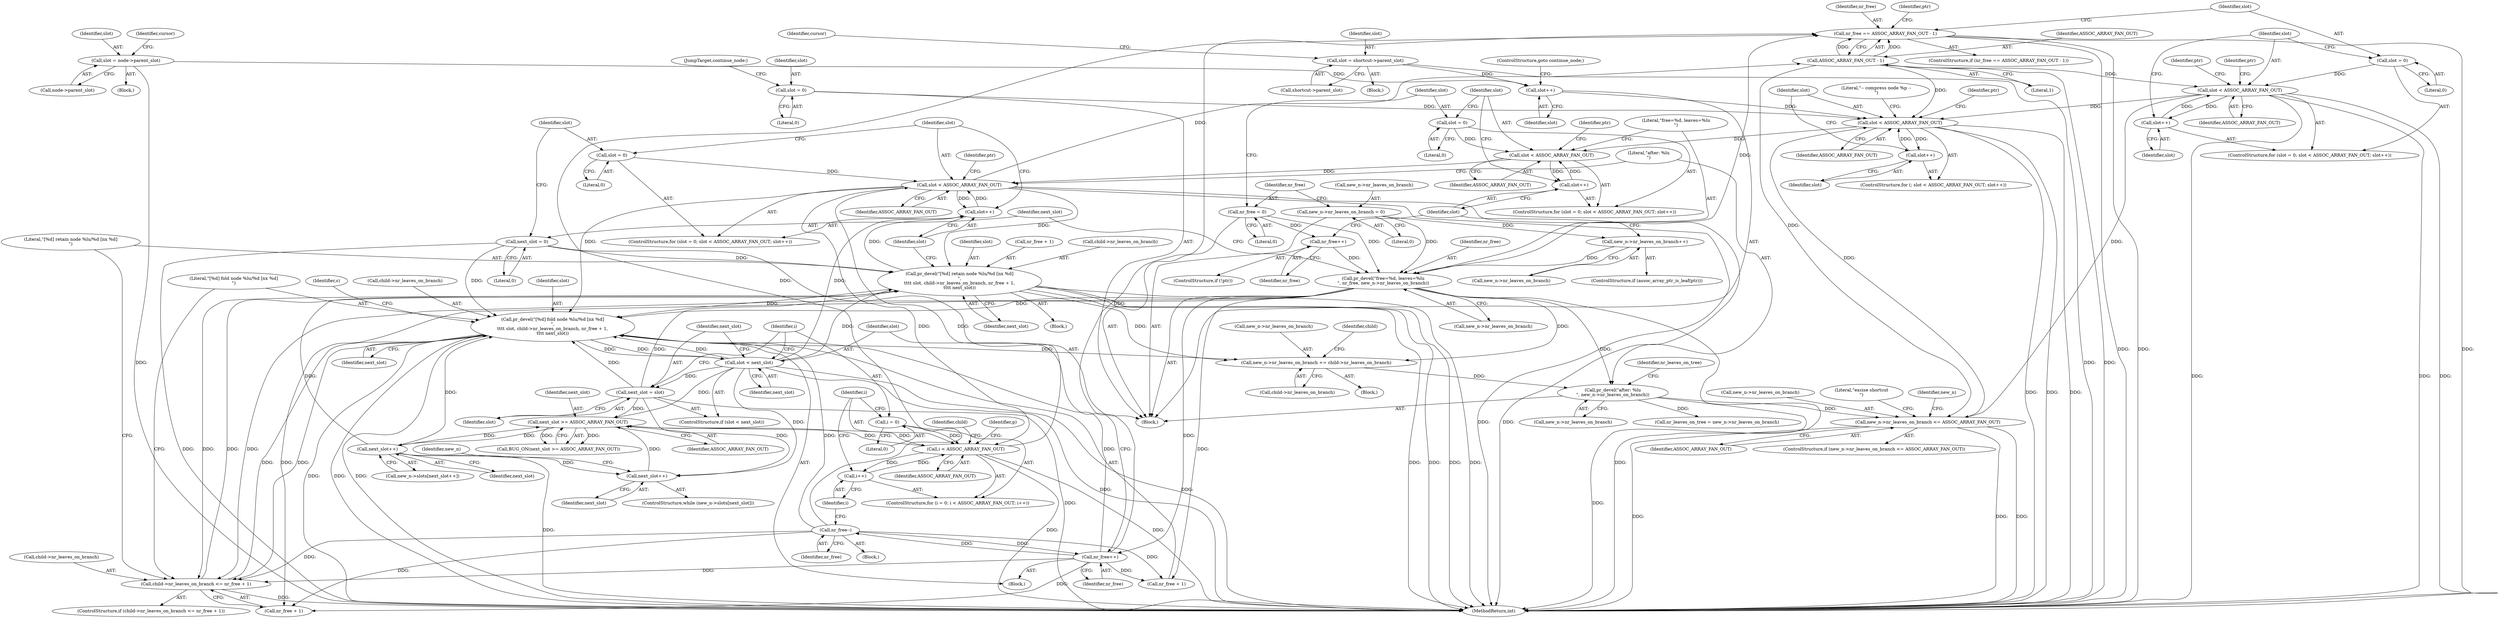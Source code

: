 digraph "0_linux_95389b08d93d5c06ec63ab49bd732b0069b7c35e@API" {
"1000584" [label="(Call,nr_free == ASSOC_ARRAY_FAN_OUT - 1)"];
"1000557" [label="(Call,nr_free--)"];
"1000503" [label="(Call,nr_free++)"];
"1000413" [label="(Call,pr_devel(\"free=%d, leaves=%lu\n\", nr_free, new_n->nr_leaves_on_branch))"];
"1000403" [label="(Call,nr_free++)"];
"1000380" [label="(Call,nr_free = 0)"];
"1000375" [label="(Call,new_n->nr_leaves_on_branch = 0)"];
"1000409" [label="(Call,new_n->nr_leaves_on_branch++)"];
"1000586" [label="(Call,ASSOC_ARRAY_FAN_OUT - 1)"];
"1000426" [label="(Call,slot < ASSOC_ARRAY_FAN_OUT)"];
"1000423" [label="(Call,slot = 0)"];
"1000429" [label="(Call,slot++)"];
"1000506" [label="(Call,slot < next_slot)"];
"1000484" [label="(Call,pr_devel(\"[%d] fold node %lu/%d [nx %d]\n\",\n\t\t\t\t slot, child->nr_leaves_on_branch, nr_free + 1,\n\t\t\t\t next_slot))"];
"1000476" [label="(Call,child->nr_leaves_on_branch <= nr_free + 1)"];
"1000563" [label="(Call,pr_devel(\"[%d] retain node %lu/%d [nx %d]\n\",\n\t\t\t\t slot, child->nr_leaves_on_branch, nr_free + 1,\n\t\t\t\t next_slot))"];
"1000509" [label="(Call,next_slot = slot)"];
"1000419" [label="(Call,next_slot = 0)"];
"1000554" [label="(Call,next_slot++)"];
"1000546" [label="(Call,next_slot >= ASSOC_ARRAY_FAN_OUT)"];
"1000543" [label="(Call,next_slot++)"];
"1000516" [label="(Call,i < ASSOC_ARRAY_FAN_OUT)"];
"1000519" [label="(Call,i++)"];
"1000513" [label="(Call,i = 0)"];
"1000387" [label="(Call,slot < ASSOC_ARRAY_FAN_OUT)"];
"1000390" [label="(Call,slot++)"];
"1000384" [label="(Call,slot = 0)"];
"1000326" [label="(Call,slot < ASSOC_ARRAY_FAN_OUT)"];
"1000843" [label="(Call,slot++)"];
"1000828" [label="(Call,slot = node->parent_slot)"];
"1000816" [label="(Call,slot = shortcut->parent_slot)"];
"1000329" [label="(Call,slot++)"];
"1000321" [label="(Call,slot = 0)"];
"1000751" [label="(Call,new_n->nr_leaves_on_branch <= ASSOC_ARRAY_FAN_OUT)"];
"1000573" [label="(Call,pr_devel(\"after: %lu\n\", new_n->nr_leaves_on_branch))"];
"1000468" [label="(Call,new_n->nr_leaves_on_branch += child->nr_leaves_on_branch)"];
"1000594" [label="(Call,slot < ASSOC_ARRAY_FAN_OUT)"];
"1000597" [label="(Call,slot++)"];
"1000591" [label="(Call,slot = 0)"];
"1000400" [label="(ControlStructure,if (!ptr))"];
"1000827" [label="(Block,)"];
"1000385" [label="(Identifier,slot)"];
"1000388" [label="(Identifier,slot)"];
"1000573" [label="(Call,pr_devel(\"after: %lu\n\", new_n->nr_leaves_on_branch))"];
"1000507" [label="(Identifier,slot)"];
"1000420" [label="(Identifier,next_slot)"];
"1000544" [label="(Identifier,next_slot)"];
"1000597" [label="(Call,slot++)"];
"1000416" [label="(Call,new_n->nr_leaves_on_branch)"];
"1000406" [label="(ControlStructure,if (assoc_array_ptr_is_leaf(ptr)))"];
"1000386" [label="(Literal,0)"];
"1000484" [label="(Call,pr_devel(\"[%d] fold node %lu/%d [nx %d]\n\",\n\t\t\t\t slot, child->nr_leaves_on_branch, nr_free + 1,\n\t\t\t\t next_slot))"];
"1000503" [label="(Call,nr_free++)"];
"1000547" [label="(Identifier,next_slot)"];
"1000510" [label="(Identifier,next_slot)"];
"1000472" [label="(Call,child->nr_leaves_on_branch)"];
"1000428" [label="(Identifier,ASSOC_ARRAY_FAN_OUT)"];
"1000375" [label="(Call,new_n->nr_leaves_on_branch = 0)"];
"1000548" [label="(Identifier,ASSOC_ARRAY_FAN_OUT)"];
"1000519" [label="(Call,i++)"];
"1000325" [label="(ControlStructure,for (; slot < ASSOC_ARRAY_FAN_OUT; slot++))"];
"1000426" [label="(Call,slot < ASSOC_ARRAY_FAN_OUT)"];
"1000506" [label="(Call,slot < next_slot)"];
"1000404" [label="(Identifier,nr_free)"];
"1000486" [label="(Identifier,slot)"];
"1000818" [label="(Call,shortcut->parent_slot)"];
"1000322" [label="(Identifier,slot)"];
"1000594" [label="(Call,slot < ASSOC_ARRAY_FAN_OUT)"];
"1000751" [label="(Call,new_n->nr_leaves_on_branch <= ASSOC_ARRAY_FAN_OUT)"];
"1000423" [label="(Call,slot = 0)"];
"1000560" [label="(Identifier,child)"];
"1000799" [label="(Identifier,new_n)"];
"1000116" [label="(Block,)"];
"1000520" [label="(Identifier,i)"];
"1000834" [label="(Identifier,cursor)"];
"1000330" [label="(Identifier,slot)"];
"1000752" [label="(Call,new_n->nr_leaves_on_branch)"];
"1000878" [label="(MethodReturn,int)"];
"1000596" [label="(Identifier,ASSOC_ARRAY_FAN_OUT)"];
"1000564" [label="(Literal,\"[%d] retain node %lu/%d [nx %d]\n\")"];
"1000592" [label="(Identifier,slot)"];
"1000517" [label="(Identifier,i)"];
"1000524" [label="(Identifier,p)"];
"1000329" [label="(Call,slot++)"];
"1000816" [label="(Call,slot = shortcut->parent_slot)"];
"1000480" [label="(Call,nr_free + 1)"];
"1000324" [label="(JumpTarget,continue_node:)"];
"1000811" [label="(Block,)"];
"1000424" [label="(Identifier,slot)"];
"1000565" [label="(Identifier,slot)"];
"1000513" [label="(Call,i = 0)"];
"1000381" [label="(Identifier,nr_free)"];
"1000333" [label="(Identifier,ptr)"];
"1000829" [label="(Identifier,slot)"];
"1000429" [label="(Call,slot++)"];
"1000537" [label="(ControlStructure,while (new_n->slots[next_slot]))"];
"1000505" [label="(ControlStructure,if (slot < next_slot))"];
"1000755" [label="(Identifier,ASSOC_ARRAY_FAN_OUT)"];
"1000595" [label="(Identifier,slot)"];
"1000327" [label="(Identifier,slot)"];
"1000485" [label="(Literal,\"[%d] fold node %lu/%d [nx %d]\n\")"];
"1000415" [label="(Identifier,nr_free)"];
"1000419" [label="(Call,next_slot = 0)"];
"1000554" [label="(Call,next_slot++)"];
"1000410" [label="(Call,new_n->nr_leaves_on_branch)"];
"1000588" [label="(Literal,1)"];
"1000550" [label="(Call,new_n->slots[next_slot++])"];
"1000376" [label="(Call,new_n->nr_leaves_on_branch)"];
"1000555" [label="(Identifier,next_slot)"];
"1000382" [label="(Literal,0)"];
"1000384" [label="(Call,slot = 0)"];
"1000579" [label="(Identifier,nr_leaves_on_tree)"];
"1000387" [label="(Call,slot < ASSOC_ARRAY_FAN_OUT)"];
"1000323" [label="(Literal,0)"];
"1000326" [label="(Call,slot < ASSOC_ARRAY_FAN_OUT)"];
"1000843" [label="(Call,slot++)"];
"1000543" [label="(Call,next_slot++)"];
"1000511" [label="(Identifier,slot)"];
"1000427" [label="(Identifier,slot)"];
"1000586" [label="(Call,ASSOC_ARRAY_FAN_OUT - 1)"];
"1000540" [label="(Identifier,new_n)"];
"1000379" [label="(Literal,0)"];
"1000493" [label="(Identifier,next_slot)"];
"1000409" [label="(Call,new_n->nr_leaves_on_branch++)"];
"1000476" [label="(Call,child->nr_leaves_on_branch <= nr_free + 1)"];
"1000585" [label="(Identifier,nr_free)"];
"1000750" [label="(ControlStructure,if (new_n->nr_leaves_on_branch <= ASSOC_ARRAY_FAN_OUT))"];
"1000558" [label="(Identifier,nr_free)"];
"1000435" [label="(Identifier,ptr)"];
"1000383" [label="(ControlStructure,for (slot = 0; slot < ASSOC_ARRAY_FAN_OUT; slot++))"];
"1000583" [label="(ControlStructure,if (nr_free == ASSOC_ARRAY_FAN_OUT - 1))"];
"1000380" [label="(Call,nr_free = 0)"];
"1000569" [label="(Call,nr_free + 1)"];
"1000557" [label="(Call,nr_free--)"];
"1000521" [label="(Block,)"];
"1000844" [label="(Identifier,slot)"];
"1000475" [label="(ControlStructure,if (child->nr_leaves_on_branch <= nr_free + 1))"];
"1000587" [label="(Identifier,ASSOC_ARRAY_FAN_OUT)"];
"1000468" [label="(Call,new_n->nr_leaves_on_branch += child->nr_leaves_on_branch)"];
"1000830" [label="(Call,node->parent_slot)"];
"1000478" [label="(Identifier,child)"];
"1000431" [label="(Block,)"];
"1000546" [label="(Call,next_slot >= ASSOC_ARRAY_FAN_OUT)"];
"1000490" [label="(Call,nr_free + 1)"];
"1000516" [label="(Call,i < ASSOC_ARRAY_FAN_OUT)"];
"1000483" [label="(Block,)"];
"1000817" [label="(Identifier,slot)"];
"1000518" [label="(Identifier,ASSOC_ARRAY_FAN_OUT)"];
"1000822" [label="(Identifier,cursor)"];
"1000545" [label="(Call,BUG_ON(next_slot >= ASSOC_ARRAY_FAN_OUT))"];
"1000574" [label="(Literal,\"after: %lu\n\")"];
"1000495" [label="(Identifier,s)"];
"1000572" [label="(Identifier,next_slot)"];
"1000394" [label="(Identifier,ptr)"];
"1000563" [label="(Call,pr_devel(\"[%d] retain node %lu/%d [nx %d]\n\",\n\t\t\t\t slot, child->nr_leaves_on_branch, nr_free + 1,\n\t\t\t\t next_slot))"];
"1000562" [label="(Block,)"];
"1000590" [label="(ControlStructure,for (slot = 0; slot < ASSOC_ARRAY_FAN_OUT; slot++))"];
"1000591" [label="(Call,slot = 0)"];
"1000512" [label="(ControlStructure,for (i = 0; i < ASSOC_ARRAY_FAN_OUT; i++))"];
"1000759" [label="(Literal,\"excise shortcut\n\")"];
"1000391" [label="(Identifier,slot)"];
"1000414" [label="(Literal,\"free=%d, leaves=%lu\n\")"];
"1000477" [label="(Call,child->nr_leaves_on_branch)"];
"1000575" [label="(Call,new_n->nr_leaves_on_branch)"];
"1000598" [label="(Identifier,slot)"];
"1000321" [label="(Call,slot = 0)"];
"1000584" [label="(Call,nr_free == ASSOC_ARRAY_FAN_OUT - 1)"];
"1000469" [label="(Call,new_n->nr_leaves_on_branch)"];
"1000389" [label="(Identifier,ASSOC_ARRAY_FAN_OUT)"];
"1000724" [label="(Identifier,ptr)"];
"1000509" [label="(Call,next_slot = slot)"];
"1000390" [label="(Call,slot++)"];
"1000514" [label="(Identifier,i)"];
"1000578" [label="(Call,nr_leaves_on_tree = new_n->nr_leaves_on_branch)"];
"1000508" [label="(Identifier,next_slot)"];
"1000601" [label="(Identifier,ptr)"];
"1000566" [label="(Call,child->nr_leaves_on_branch)"];
"1000328" [label="(Identifier,ASSOC_ARRAY_FAN_OUT)"];
"1000487" [label="(Call,child->nr_leaves_on_branch)"];
"1000611" [label="(Identifier,ptr)"];
"1000515" [label="(Literal,0)"];
"1000845" [label="(ControlStructure,goto continue_node;)"];
"1000413" [label="(Call,pr_devel(\"free=%d, leaves=%lu\n\", nr_free, new_n->nr_leaves_on_branch))"];
"1000593" [label="(Literal,0)"];
"1000425" [label="(Literal,0)"];
"1000373" [label="(Literal,\"-- compress node %p --\n\")"];
"1000430" [label="(Identifier,slot)"];
"1000504" [label="(Identifier,nr_free)"];
"1000421" [label="(Literal,0)"];
"1000828" [label="(Call,slot = node->parent_slot)"];
"1000422" [label="(ControlStructure,for (slot = 0; slot < ASSOC_ARRAY_FAN_OUT; slot++))"];
"1000403" [label="(Call,nr_free++)"];
"1000584" -> "1000583"  [label="AST: "];
"1000584" -> "1000586"  [label="CFG: "];
"1000585" -> "1000584"  [label="AST: "];
"1000586" -> "1000584"  [label="AST: "];
"1000592" -> "1000584"  [label="CFG: "];
"1000724" -> "1000584"  [label="CFG: "];
"1000584" -> "1000878"  [label="DDG: "];
"1000584" -> "1000878"  [label="DDG: "];
"1000584" -> "1000878"  [label="DDG: "];
"1000557" -> "1000584"  [label="DDG: "];
"1000503" -> "1000584"  [label="DDG: "];
"1000413" -> "1000584"  [label="DDG: "];
"1000586" -> "1000584"  [label="DDG: "];
"1000586" -> "1000584"  [label="DDG: "];
"1000557" -> "1000521"  [label="AST: "];
"1000557" -> "1000558"  [label="CFG: "];
"1000558" -> "1000557"  [label="AST: "];
"1000520" -> "1000557"  [label="CFG: "];
"1000557" -> "1000476"  [label="DDG: "];
"1000557" -> "1000480"  [label="DDG: "];
"1000557" -> "1000484"  [label="DDG: "];
"1000557" -> "1000490"  [label="DDG: "];
"1000557" -> "1000503"  [label="DDG: "];
"1000503" -> "1000557"  [label="DDG: "];
"1000503" -> "1000483"  [label="AST: "];
"1000503" -> "1000504"  [label="CFG: "];
"1000504" -> "1000503"  [label="AST: "];
"1000507" -> "1000503"  [label="CFG: "];
"1000503" -> "1000476"  [label="DDG: "];
"1000503" -> "1000480"  [label="DDG: "];
"1000503" -> "1000484"  [label="DDG: "];
"1000503" -> "1000490"  [label="DDG: "];
"1000413" -> "1000503"  [label="DDG: "];
"1000413" -> "1000116"  [label="AST: "];
"1000413" -> "1000416"  [label="CFG: "];
"1000414" -> "1000413"  [label="AST: "];
"1000415" -> "1000413"  [label="AST: "];
"1000416" -> "1000413"  [label="AST: "];
"1000420" -> "1000413"  [label="CFG: "];
"1000413" -> "1000878"  [label="DDG: "];
"1000403" -> "1000413"  [label="DDG: "];
"1000380" -> "1000413"  [label="DDG: "];
"1000375" -> "1000413"  [label="DDG: "];
"1000409" -> "1000413"  [label="DDG: "];
"1000413" -> "1000468"  [label="DDG: "];
"1000413" -> "1000476"  [label="DDG: "];
"1000413" -> "1000480"  [label="DDG: "];
"1000413" -> "1000484"  [label="DDG: "];
"1000413" -> "1000490"  [label="DDG: "];
"1000413" -> "1000573"  [label="DDG: "];
"1000403" -> "1000400"  [label="AST: "];
"1000403" -> "1000404"  [label="CFG: "];
"1000404" -> "1000403"  [label="AST: "];
"1000391" -> "1000403"  [label="CFG: "];
"1000380" -> "1000403"  [label="DDG: "];
"1000380" -> "1000116"  [label="AST: "];
"1000380" -> "1000382"  [label="CFG: "];
"1000381" -> "1000380"  [label="AST: "];
"1000382" -> "1000380"  [label="AST: "];
"1000385" -> "1000380"  [label="CFG: "];
"1000375" -> "1000116"  [label="AST: "];
"1000375" -> "1000379"  [label="CFG: "];
"1000376" -> "1000375"  [label="AST: "];
"1000379" -> "1000375"  [label="AST: "];
"1000381" -> "1000375"  [label="CFG: "];
"1000375" -> "1000409"  [label="DDG: "];
"1000409" -> "1000406"  [label="AST: "];
"1000409" -> "1000410"  [label="CFG: "];
"1000410" -> "1000409"  [label="AST: "];
"1000391" -> "1000409"  [label="CFG: "];
"1000586" -> "1000588"  [label="CFG: "];
"1000587" -> "1000586"  [label="AST: "];
"1000588" -> "1000586"  [label="AST: "];
"1000586" -> "1000878"  [label="DDG: "];
"1000586" -> "1000326"  [label="DDG: "];
"1000426" -> "1000586"  [label="DDG: "];
"1000586" -> "1000594"  [label="DDG: "];
"1000586" -> "1000751"  [label="DDG: "];
"1000426" -> "1000422"  [label="AST: "];
"1000426" -> "1000428"  [label="CFG: "];
"1000427" -> "1000426"  [label="AST: "];
"1000428" -> "1000426"  [label="AST: "];
"1000435" -> "1000426"  [label="CFG: "];
"1000574" -> "1000426"  [label="CFG: "];
"1000426" -> "1000878"  [label="DDG: "];
"1000426" -> "1000878"  [label="DDG: "];
"1000423" -> "1000426"  [label="DDG: "];
"1000429" -> "1000426"  [label="DDG: "];
"1000387" -> "1000426"  [label="DDG: "];
"1000516" -> "1000426"  [label="DDG: "];
"1000426" -> "1000429"  [label="DDG: "];
"1000426" -> "1000484"  [label="DDG: "];
"1000426" -> "1000516"  [label="DDG: "];
"1000426" -> "1000563"  [label="DDG: "];
"1000423" -> "1000422"  [label="AST: "];
"1000423" -> "1000425"  [label="CFG: "];
"1000424" -> "1000423"  [label="AST: "];
"1000425" -> "1000423"  [label="AST: "];
"1000427" -> "1000423"  [label="CFG: "];
"1000429" -> "1000422"  [label="AST: "];
"1000429" -> "1000430"  [label="CFG: "];
"1000430" -> "1000429"  [label="AST: "];
"1000427" -> "1000429"  [label="CFG: "];
"1000506" -> "1000429"  [label="DDG: "];
"1000563" -> "1000429"  [label="DDG: "];
"1000506" -> "1000505"  [label="AST: "];
"1000506" -> "1000508"  [label="CFG: "];
"1000507" -> "1000506"  [label="AST: "];
"1000508" -> "1000506"  [label="AST: "];
"1000510" -> "1000506"  [label="CFG: "];
"1000514" -> "1000506"  [label="CFG: "];
"1000506" -> "1000878"  [label="DDG: "];
"1000506" -> "1000878"  [label="DDG: "];
"1000506" -> "1000484"  [label="DDG: "];
"1000484" -> "1000506"  [label="DDG: "];
"1000484" -> "1000506"  [label="DDG: "];
"1000506" -> "1000509"  [label="DDG: "];
"1000506" -> "1000543"  [label="DDG: "];
"1000506" -> "1000546"  [label="DDG: "];
"1000506" -> "1000563"  [label="DDG: "];
"1000484" -> "1000483"  [label="AST: "];
"1000484" -> "1000493"  [label="CFG: "];
"1000485" -> "1000484"  [label="AST: "];
"1000486" -> "1000484"  [label="AST: "];
"1000487" -> "1000484"  [label="AST: "];
"1000490" -> "1000484"  [label="AST: "];
"1000493" -> "1000484"  [label="AST: "];
"1000495" -> "1000484"  [label="CFG: "];
"1000484" -> "1000878"  [label="DDG: "];
"1000484" -> "1000878"  [label="DDG: "];
"1000484" -> "1000878"  [label="DDG: "];
"1000484" -> "1000468"  [label="DDG: "];
"1000484" -> "1000476"  [label="DDG: "];
"1000476" -> "1000484"  [label="DDG: "];
"1000563" -> "1000484"  [label="DDG: "];
"1000509" -> "1000484"  [label="DDG: "];
"1000419" -> "1000484"  [label="DDG: "];
"1000554" -> "1000484"  [label="DDG: "];
"1000476" -> "1000475"  [label="AST: "];
"1000476" -> "1000480"  [label="CFG: "];
"1000477" -> "1000476"  [label="AST: "];
"1000480" -> "1000476"  [label="AST: "];
"1000485" -> "1000476"  [label="CFG: "];
"1000564" -> "1000476"  [label="CFG: "];
"1000476" -> "1000878"  [label="DDG: "];
"1000563" -> "1000476"  [label="DDG: "];
"1000476" -> "1000563"  [label="DDG: "];
"1000563" -> "1000562"  [label="AST: "];
"1000563" -> "1000572"  [label="CFG: "];
"1000564" -> "1000563"  [label="AST: "];
"1000565" -> "1000563"  [label="AST: "];
"1000566" -> "1000563"  [label="AST: "];
"1000569" -> "1000563"  [label="AST: "];
"1000572" -> "1000563"  [label="AST: "];
"1000430" -> "1000563"  [label="CFG: "];
"1000563" -> "1000878"  [label="DDG: "];
"1000563" -> "1000878"  [label="DDG: "];
"1000563" -> "1000878"  [label="DDG: "];
"1000563" -> "1000878"  [label="DDG: "];
"1000563" -> "1000468"  [label="DDG: "];
"1000509" -> "1000563"  [label="DDG: "];
"1000419" -> "1000563"  [label="DDG: "];
"1000554" -> "1000563"  [label="DDG: "];
"1000509" -> "1000505"  [label="AST: "];
"1000509" -> "1000511"  [label="CFG: "];
"1000510" -> "1000509"  [label="AST: "];
"1000511" -> "1000509"  [label="AST: "];
"1000514" -> "1000509"  [label="CFG: "];
"1000509" -> "1000878"  [label="DDG: "];
"1000509" -> "1000543"  [label="DDG: "];
"1000509" -> "1000546"  [label="DDG: "];
"1000419" -> "1000116"  [label="AST: "];
"1000419" -> "1000421"  [label="CFG: "];
"1000420" -> "1000419"  [label="AST: "];
"1000421" -> "1000419"  [label="AST: "];
"1000424" -> "1000419"  [label="CFG: "];
"1000419" -> "1000878"  [label="DDG: "];
"1000554" -> "1000550"  [label="AST: "];
"1000554" -> "1000555"  [label="CFG: "];
"1000555" -> "1000554"  [label="AST: "];
"1000550" -> "1000554"  [label="CFG: "];
"1000554" -> "1000878"  [label="DDG: "];
"1000554" -> "1000543"  [label="DDG: "];
"1000554" -> "1000546"  [label="DDG: "];
"1000546" -> "1000554"  [label="DDG: "];
"1000546" -> "1000545"  [label="AST: "];
"1000546" -> "1000548"  [label="CFG: "];
"1000547" -> "1000546"  [label="AST: "];
"1000548" -> "1000546"  [label="AST: "];
"1000545" -> "1000546"  [label="CFG: "];
"1000546" -> "1000516"  [label="DDG: "];
"1000546" -> "1000545"  [label="DDG: "];
"1000546" -> "1000545"  [label="DDG: "];
"1000543" -> "1000546"  [label="DDG: "];
"1000516" -> "1000546"  [label="DDG: "];
"1000543" -> "1000537"  [label="AST: "];
"1000543" -> "1000544"  [label="CFG: "];
"1000544" -> "1000543"  [label="AST: "];
"1000540" -> "1000543"  [label="CFG: "];
"1000516" -> "1000512"  [label="AST: "];
"1000516" -> "1000518"  [label="CFG: "];
"1000517" -> "1000516"  [label="AST: "];
"1000518" -> "1000516"  [label="AST: "];
"1000524" -> "1000516"  [label="CFG: "];
"1000560" -> "1000516"  [label="CFG: "];
"1000516" -> "1000878"  [label="DDG: "];
"1000516" -> "1000878"  [label="DDG: "];
"1000519" -> "1000516"  [label="DDG: "];
"1000513" -> "1000516"  [label="DDG: "];
"1000516" -> "1000519"  [label="DDG: "];
"1000519" -> "1000512"  [label="AST: "];
"1000519" -> "1000520"  [label="CFG: "];
"1000520" -> "1000519"  [label="AST: "];
"1000517" -> "1000519"  [label="CFG: "];
"1000513" -> "1000512"  [label="AST: "];
"1000513" -> "1000515"  [label="CFG: "];
"1000514" -> "1000513"  [label="AST: "];
"1000515" -> "1000513"  [label="AST: "];
"1000517" -> "1000513"  [label="CFG: "];
"1000387" -> "1000383"  [label="AST: "];
"1000387" -> "1000389"  [label="CFG: "];
"1000388" -> "1000387"  [label="AST: "];
"1000389" -> "1000387"  [label="AST: "];
"1000394" -> "1000387"  [label="CFG: "];
"1000414" -> "1000387"  [label="CFG: "];
"1000390" -> "1000387"  [label="DDG: "];
"1000384" -> "1000387"  [label="DDG: "];
"1000326" -> "1000387"  [label="DDG: "];
"1000387" -> "1000390"  [label="DDG: "];
"1000390" -> "1000383"  [label="AST: "];
"1000390" -> "1000391"  [label="CFG: "];
"1000391" -> "1000390"  [label="AST: "];
"1000388" -> "1000390"  [label="CFG: "];
"1000384" -> "1000383"  [label="AST: "];
"1000384" -> "1000386"  [label="CFG: "];
"1000385" -> "1000384"  [label="AST: "];
"1000386" -> "1000384"  [label="AST: "];
"1000388" -> "1000384"  [label="CFG: "];
"1000326" -> "1000325"  [label="AST: "];
"1000326" -> "1000328"  [label="CFG: "];
"1000327" -> "1000326"  [label="AST: "];
"1000328" -> "1000326"  [label="AST: "];
"1000333" -> "1000326"  [label="CFG: "];
"1000373" -> "1000326"  [label="CFG: "];
"1000326" -> "1000878"  [label="DDG: "];
"1000326" -> "1000878"  [label="DDG: "];
"1000326" -> "1000878"  [label="DDG: "];
"1000843" -> "1000326"  [label="DDG: "];
"1000329" -> "1000326"  [label="DDG: "];
"1000321" -> "1000326"  [label="DDG: "];
"1000751" -> "1000326"  [label="DDG: "];
"1000594" -> "1000326"  [label="DDG: "];
"1000326" -> "1000329"  [label="DDG: "];
"1000843" -> "1000116"  [label="AST: "];
"1000843" -> "1000844"  [label="CFG: "];
"1000844" -> "1000843"  [label="AST: "];
"1000845" -> "1000843"  [label="CFG: "];
"1000828" -> "1000843"  [label="DDG: "];
"1000816" -> "1000843"  [label="DDG: "];
"1000828" -> "1000827"  [label="AST: "];
"1000828" -> "1000830"  [label="CFG: "];
"1000829" -> "1000828"  [label="AST: "];
"1000830" -> "1000828"  [label="AST: "];
"1000834" -> "1000828"  [label="CFG: "];
"1000828" -> "1000878"  [label="DDG: "];
"1000816" -> "1000811"  [label="AST: "];
"1000816" -> "1000818"  [label="CFG: "];
"1000817" -> "1000816"  [label="AST: "];
"1000818" -> "1000816"  [label="AST: "];
"1000822" -> "1000816"  [label="CFG: "];
"1000816" -> "1000878"  [label="DDG: "];
"1000329" -> "1000325"  [label="AST: "];
"1000329" -> "1000330"  [label="CFG: "];
"1000330" -> "1000329"  [label="AST: "];
"1000327" -> "1000329"  [label="CFG: "];
"1000321" -> "1000116"  [label="AST: "];
"1000321" -> "1000323"  [label="CFG: "];
"1000322" -> "1000321"  [label="AST: "];
"1000323" -> "1000321"  [label="AST: "];
"1000324" -> "1000321"  [label="CFG: "];
"1000751" -> "1000750"  [label="AST: "];
"1000751" -> "1000755"  [label="CFG: "];
"1000752" -> "1000751"  [label="AST: "];
"1000755" -> "1000751"  [label="AST: "];
"1000759" -> "1000751"  [label="CFG: "];
"1000799" -> "1000751"  [label="CFG: "];
"1000751" -> "1000878"  [label="DDG: "];
"1000751" -> "1000878"  [label="DDG: "];
"1000751" -> "1000878"  [label="DDG: "];
"1000573" -> "1000751"  [label="DDG: "];
"1000594" -> "1000751"  [label="DDG: "];
"1000573" -> "1000116"  [label="AST: "];
"1000573" -> "1000575"  [label="CFG: "];
"1000574" -> "1000573"  [label="AST: "];
"1000575" -> "1000573"  [label="AST: "];
"1000579" -> "1000573"  [label="CFG: "];
"1000573" -> "1000878"  [label="DDG: "];
"1000468" -> "1000573"  [label="DDG: "];
"1000573" -> "1000578"  [label="DDG: "];
"1000468" -> "1000431"  [label="AST: "];
"1000468" -> "1000472"  [label="CFG: "];
"1000469" -> "1000468"  [label="AST: "];
"1000472" -> "1000468"  [label="AST: "];
"1000478" -> "1000468"  [label="CFG: "];
"1000594" -> "1000590"  [label="AST: "];
"1000594" -> "1000596"  [label="CFG: "];
"1000595" -> "1000594"  [label="AST: "];
"1000596" -> "1000594"  [label="AST: "];
"1000601" -> "1000594"  [label="CFG: "];
"1000611" -> "1000594"  [label="CFG: "];
"1000594" -> "1000878"  [label="DDG: "];
"1000594" -> "1000878"  [label="DDG: "];
"1000594" -> "1000878"  [label="DDG: "];
"1000597" -> "1000594"  [label="DDG: "];
"1000591" -> "1000594"  [label="DDG: "];
"1000594" -> "1000597"  [label="DDG: "];
"1000597" -> "1000590"  [label="AST: "];
"1000597" -> "1000598"  [label="CFG: "];
"1000598" -> "1000597"  [label="AST: "];
"1000595" -> "1000597"  [label="CFG: "];
"1000591" -> "1000590"  [label="AST: "];
"1000591" -> "1000593"  [label="CFG: "];
"1000592" -> "1000591"  [label="AST: "];
"1000593" -> "1000591"  [label="AST: "];
"1000595" -> "1000591"  [label="CFG: "];
}
